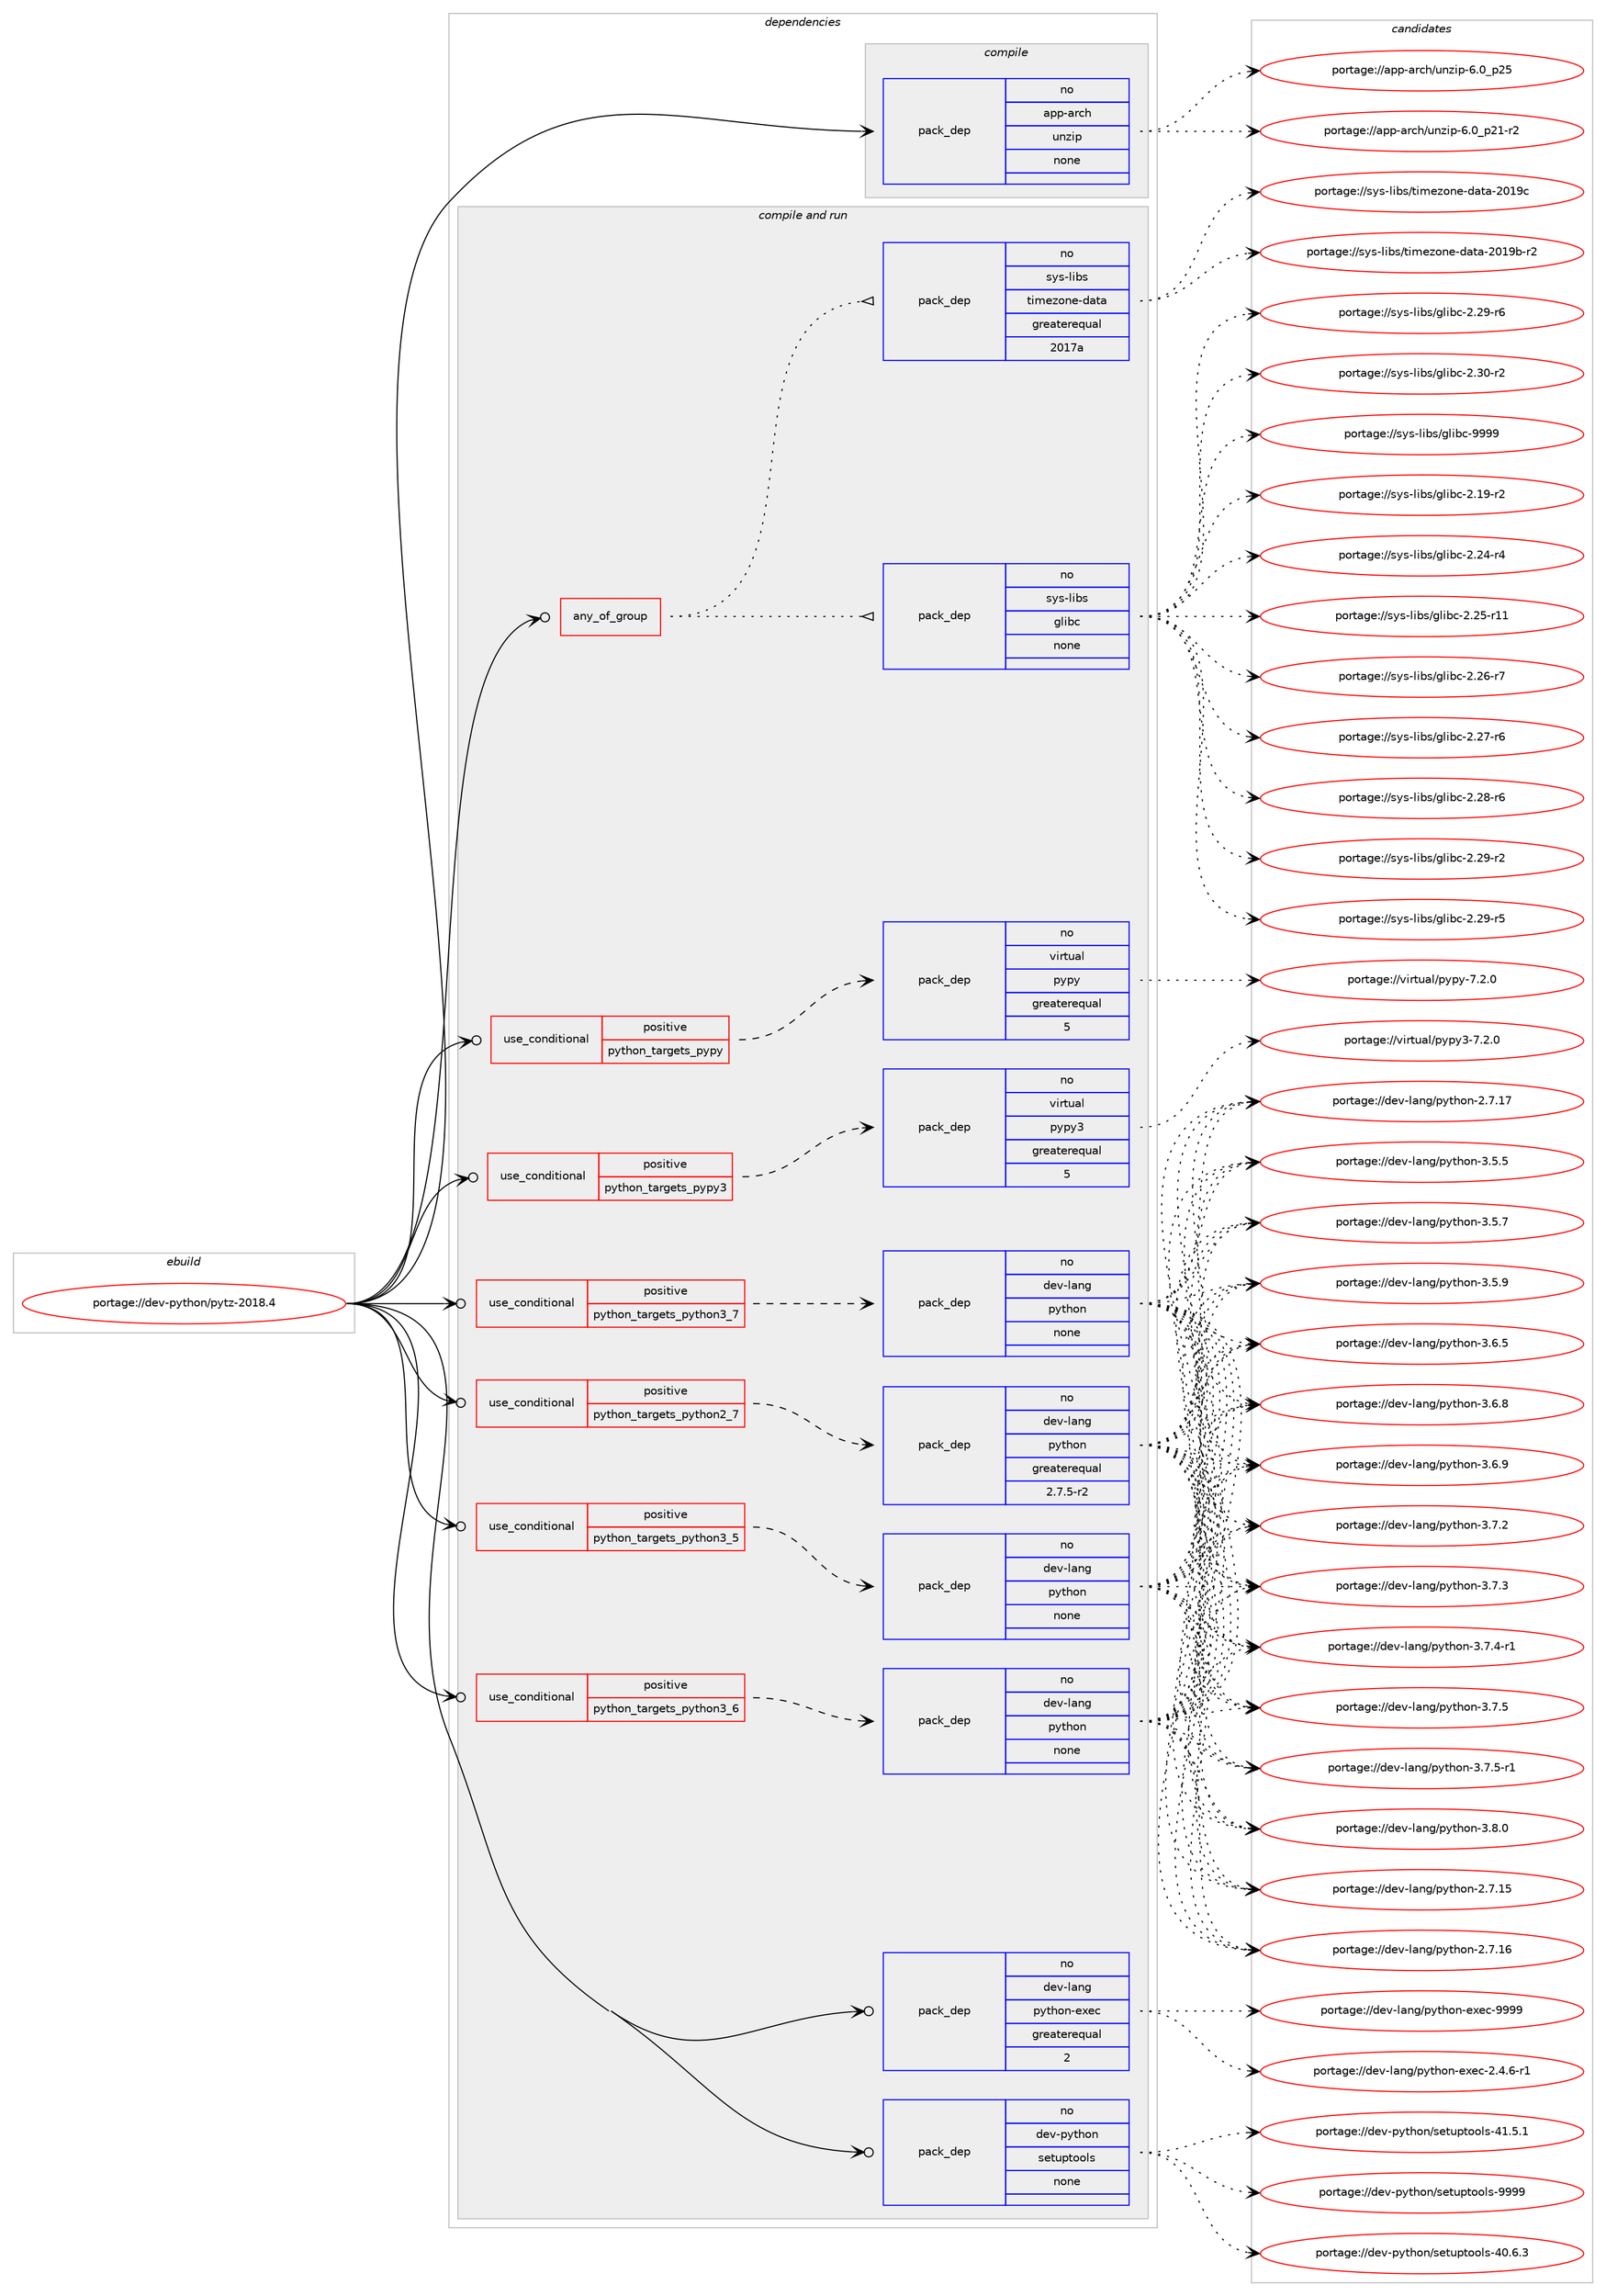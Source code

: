 digraph prolog {

# *************
# Graph options
# *************

newrank=true;
concentrate=true;
compound=true;
graph [rankdir=LR,fontname=Helvetica,fontsize=10,ranksep=1.5];#, ranksep=2.5, nodesep=0.2];
edge  [arrowhead=vee];
node  [fontname=Helvetica,fontsize=10];

# **********
# The ebuild
# **********

subgraph cluster_leftcol {
color=gray;
rank=same;
label=<<i>ebuild</i>>;
id [label="portage://dev-python/pytz-2018.4", color=red, width=4, href="../dev-python/pytz-2018.4.svg"];
}

# ****************
# The dependencies
# ****************

subgraph cluster_midcol {
color=gray;
label=<<i>dependencies</i>>;
subgraph cluster_compile {
fillcolor="#eeeeee";
style=filled;
label=<<i>compile</i>>;
subgraph pack127893 {
dependency168722 [label=<<TABLE BORDER="0" CELLBORDER="1" CELLSPACING="0" CELLPADDING="4" WIDTH="220"><TR><TD ROWSPAN="6" CELLPADDING="30">pack_dep</TD></TR><TR><TD WIDTH="110">no</TD></TR><TR><TD>app-arch</TD></TR><TR><TD>unzip</TD></TR><TR><TD>none</TD></TR><TR><TD></TD></TR></TABLE>>, shape=none, color=blue];
}
id:e -> dependency168722:w [weight=20,style="solid",arrowhead="vee"];
}
subgraph cluster_compileandrun {
fillcolor="#eeeeee";
style=filled;
label=<<i>compile and run</i>>;
subgraph any3324 {
dependency168723 [label=<<TABLE BORDER="0" CELLBORDER="1" CELLSPACING="0" CELLPADDING="4"><TR><TD CELLPADDING="10">any_of_group</TD></TR></TABLE>>, shape=none, color=red];subgraph pack127894 {
dependency168724 [label=<<TABLE BORDER="0" CELLBORDER="1" CELLSPACING="0" CELLPADDING="4" WIDTH="220"><TR><TD ROWSPAN="6" CELLPADDING="30">pack_dep</TD></TR><TR><TD WIDTH="110">no</TD></TR><TR><TD>sys-libs</TD></TR><TR><TD>timezone-data</TD></TR><TR><TD>greaterequal</TD></TR><TR><TD>2017a</TD></TR></TABLE>>, shape=none, color=blue];
}
dependency168723:e -> dependency168724:w [weight=20,style="dotted",arrowhead="oinv"];
subgraph pack127895 {
dependency168725 [label=<<TABLE BORDER="0" CELLBORDER="1" CELLSPACING="0" CELLPADDING="4" WIDTH="220"><TR><TD ROWSPAN="6" CELLPADDING="30">pack_dep</TD></TR><TR><TD WIDTH="110">no</TD></TR><TR><TD>sys-libs</TD></TR><TR><TD>glibc</TD></TR><TR><TD>none</TD></TR><TR><TD></TD></TR></TABLE>>, shape=none, color=blue];
}
dependency168723:e -> dependency168725:w [weight=20,style="dotted",arrowhead="oinv"];
}
id:e -> dependency168723:w [weight=20,style="solid",arrowhead="odotvee"];
subgraph cond37433 {
dependency168726 [label=<<TABLE BORDER="0" CELLBORDER="1" CELLSPACING="0" CELLPADDING="4"><TR><TD ROWSPAN="3" CELLPADDING="10">use_conditional</TD></TR><TR><TD>positive</TD></TR><TR><TD>python_targets_pypy</TD></TR></TABLE>>, shape=none, color=red];
subgraph pack127896 {
dependency168727 [label=<<TABLE BORDER="0" CELLBORDER="1" CELLSPACING="0" CELLPADDING="4" WIDTH="220"><TR><TD ROWSPAN="6" CELLPADDING="30">pack_dep</TD></TR><TR><TD WIDTH="110">no</TD></TR><TR><TD>virtual</TD></TR><TR><TD>pypy</TD></TR><TR><TD>greaterequal</TD></TR><TR><TD>5</TD></TR></TABLE>>, shape=none, color=blue];
}
dependency168726:e -> dependency168727:w [weight=20,style="dashed",arrowhead="vee"];
}
id:e -> dependency168726:w [weight=20,style="solid",arrowhead="odotvee"];
subgraph cond37434 {
dependency168728 [label=<<TABLE BORDER="0" CELLBORDER="1" CELLSPACING="0" CELLPADDING="4"><TR><TD ROWSPAN="3" CELLPADDING="10">use_conditional</TD></TR><TR><TD>positive</TD></TR><TR><TD>python_targets_pypy3</TD></TR></TABLE>>, shape=none, color=red];
subgraph pack127897 {
dependency168729 [label=<<TABLE BORDER="0" CELLBORDER="1" CELLSPACING="0" CELLPADDING="4" WIDTH="220"><TR><TD ROWSPAN="6" CELLPADDING="30">pack_dep</TD></TR><TR><TD WIDTH="110">no</TD></TR><TR><TD>virtual</TD></TR><TR><TD>pypy3</TD></TR><TR><TD>greaterequal</TD></TR><TR><TD>5</TD></TR></TABLE>>, shape=none, color=blue];
}
dependency168728:e -> dependency168729:w [weight=20,style="dashed",arrowhead="vee"];
}
id:e -> dependency168728:w [weight=20,style="solid",arrowhead="odotvee"];
subgraph cond37435 {
dependency168730 [label=<<TABLE BORDER="0" CELLBORDER="1" CELLSPACING="0" CELLPADDING="4"><TR><TD ROWSPAN="3" CELLPADDING="10">use_conditional</TD></TR><TR><TD>positive</TD></TR><TR><TD>python_targets_python2_7</TD></TR></TABLE>>, shape=none, color=red];
subgraph pack127898 {
dependency168731 [label=<<TABLE BORDER="0" CELLBORDER="1" CELLSPACING="0" CELLPADDING="4" WIDTH="220"><TR><TD ROWSPAN="6" CELLPADDING="30">pack_dep</TD></TR><TR><TD WIDTH="110">no</TD></TR><TR><TD>dev-lang</TD></TR><TR><TD>python</TD></TR><TR><TD>greaterequal</TD></TR><TR><TD>2.7.5-r2</TD></TR></TABLE>>, shape=none, color=blue];
}
dependency168730:e -> dependency168731:w [weight=20,style="dashed",arrowhead="vee"];
}
id:e -> dependency168730:w [weight=20,style="solid",arrowhead="odotvee"];
subgraph cond37436 {
dependency168732 [label=<<TABLE BORDER="0" CELLBORDER="1" CELLSPACING="0" CELLPADDING="4"><TR><TD ROWSPAN="3" CELLPADDING="10">use_conditional</TD></TR><TR><TD>positive</TD></TR><TR><TD>python_targets_python3_5</TD></TR></TABLE>>, shape=none, color=red];
subgraph pack127899 {
dependency168733 [label=<<TABLE BORDER="0" CELLBORDER="1" CELLSPACING="0" CELLPADDING="4" WIDTH="220"><TR><TD ROWSPAN="6" CELLPADDING="30">pack_dep</TD></TR><TR><TD WIDTH="110">no</TD></TR><TR><TD>dev-lang</TD></TR><TR><TD>python</TD></TR><TR><TD>none</TD></TR><TR><TD></TD></TR></TABLE>>, shape=none, color=blue];
}
dependency168732:e -> dependency168733:w [weight=20,style="dashed",arrowhead="vee"];
}
id:e -> dependency168732:w [weight=20,style="solid",arrowhead="odotvee"];
subgraph cond37437 {
dependency168734 [label=<<TABLE BORDER="0" CELLBORDER="1" CELLSPACING="0" CELLPADDING="4"><TR><TD ROWSPAN="3" CELLPADDING="10">use_conditional</TD></TR><TR><TD>positive</TD></TR><TR><TD>python_targets_python3_6</TD></TR></TABLE>>, shape=none, color=red];
subgraph pack127900 {
dependency168735 [label=<<TABLE BORDER="0" CELLBORDER="1" CELLSPACING="0" CELLPADDING="4" WIDTH="220"><TR><TD ROWSPAN="6" CELLPADDING="30">pack_dep</TD></TR><TR><TD WIDTH="110">no</TD></TR><TR><TD>dev-lang</TD></TR><TR><TD>python</TD></TR><TR><TD>none</TD></TR><TR><TD></TD></TR></TABLE>>, shape=none, color=blue];
}
dependency168734:e -> dependency168735:w [weight=20,style="dashed",arrowhead="vee"];
}
id:e -> dependency168734:w [weight=20,style="solid",arrowhead="odotvee"];
subgraph cond37438 {
dependency168736 [label=<<TABLE BORDER="0" CELLBORDER="1" CELLSPACING="0" CELLPADDING="4"><TR><TD ROWSPAN="3" CELLPADDING="10">use_conditional</TD></TR><TR><TD>positive</TD></TR><TR><TD>python_targets_python3_7</TD></TR></TABLE>>, shape=none, color=red];
subgraph pack127901 {
dependency168737 [label=<<TABLE BORDER="0" CELLBORDER="1" CELLSPACING="0" CELLPADDING="4" WIDTH="220"><TR><TD ROWSPAN="6" CELLPADDING="30">pack_dep</TD></TR><TR><TD WIDTH="110">no</TD></TR><TR><TD>dev-lang</TD></TR><TR><TD>python</TD></TR><TR><TD>none</TD></TR><TR><TD></TD></TR></TABLE>>, shape=none, color=blue];
}
dependency168736:e -> dependency168737:w [weight=20,style="dashed",arrowhead="vee"];
}
id:e -> dependency168736:w [weight=20,style="solid",arrowhead="odotvee"];
subgraph pack127902 {
dependency168738 [label=<<TABLE BORDER="0" CELLBORDER="1" CELLSPACING="0" CELLPADDING="4" WIDTH="220"><TR><TD ROWSPAN="6" CELLPADDING="30">pack_dep</TD></TR><TR><TD WIDTH="110">no</TD></TR><TR><TD>dev-lang</TD></TR><TR><TD>python-exec</TD></TR><TR><TD>greaterequal</TD></TR><TR><TD>2</TD></TR></TABLE>>, shape=none, color=blue];
}
id:e -> dependency168738:w [weight=20,style="solid",arrowhead="odotvee"];
subgraph pack127903 {
dependency168739 [label=<<TABLE BORDER="0" CELLBORDER="1" CELLSPACING="0" CELLPADDING="4" WIDTH="220"><TR><TD ROWSPAN="6" CELLPADDING="30">pack_dep</TD></TR><TR><TD WIDTH="110">no</TD></TR><TR><TD>dev-python</TD></TR><TR><TD>setuptools</TD></TR><TR><TD>none</TD></TR><TR><TD></TD></TR></TABLE>>, shape=none, color=blue];
}
id:e -> dependency168739:w [weight=20,style="solid",arrowhead="odotvee"];
}
subgraph cluster_run {
fillcolor="#eeeeee";
style=filled;
label=<<i>run</i>>;
}
}

# **************
# The candidates
# **************

subgraph cluster_choices {
rank=same;
color=gray;
label=<<i>candidates</i>>;

subgraph choice127893 {
color=black;
nodesep=1;
choiceportage9711211245971149910447117110122105112455446489511250494511450 [label="portage://app-arch/unzip-6.0_p21-r2", color=red, width=4,href="../app-arch/unzip-6.0_p21-r2.svg"];
choiceportage971121124597114991044711711012210511245544648951125053 [label="portage://app-arch/unzip-6.0_p25", color=red, width=4,href="../app-arch/unzip-6.0_p25.svg"];
dependency168722:e -> choiceportage9711211245971149910447117110122105112455446489511250494511450:w [style=dotted,weight="100"];
dependency168722:e -> choiceportage971121124597114991044711711012210511245544648951125053:w [style=dotted,weight="100"];
}
subgraph choice127894 {
color=black;
nodesep=1;
choiceportage1151211154510810598115471161051091011221111101014510097116974550484957984511450 [label="portage://sys-libs/timezone-data-2019b-r2", color=red, width=4,href="../sys-libs/timezone-data-2019b-r2.svg"];
choiceportage115121115451081059811547116105109101122111110101451009711697455048495799 [label="portage://sys-libs/timezone-data-2019c", color=red, width=4,href="../sys-libs/timezone-data-2019c.svg"];
dependency168724:e -> choiceportage1151211154510810598115471161051091011221111101014510097116974550484957984511450:w [style=dotted,weight="100"];
dependency168724:e -> choiceportage115121115451081059811547116105109101122111110101451009711697455048495799:w [style=dotted,weight="100"];
}
subgraph choice127895 {
color=black;
nodesep=1;
choiceportage115121115451081059811547103108105989945504649574511450 [label="portage://sys-libs/glibc-2.19-r2", color=red, width=4,href="../sys-libs/glibc-2.19-r2.svg"];
choiceportage115121115451081059811547103108105989945504650524511452 [label="portage://sys-libs/glibc-2.24-r4", color=red, width=4,href="../sys-libs/glibc-2.24-r4.svg"];
choiceportage11512111545108105981154710310810598994550465053451144949 [label="portage://sys-libs/glibc-2.25-r11", color=red, width=4,href="../sys-libs/glibc-2.25-r11.svg"];
choiceportage115121115451081059811547103108105989945504650544511455 [label="portage://sys-libs/glibc-2.26-r7", color=red, width=4,href="../sys-libs/glibc-2.26-r7.svg"];
choiceportage115121115451081059811547103108105989945504650554511454 [label="portage://sys-libs/glibc-2.27-r6", color=red, width=4,href="../sys-libs/glibc-2.27-r6.svg"];
choiceportage115121115451081059811547103108105989945504650564511454 [label="portage://sys-libs/glibc-2.28-r6", color=red, width=4,href="../sys-libs/glibc-2.28-r6.svg"];
choiceportage115121115451081059811547103108105989945504650574511450 [label="portage://sys-libs/glibc-2.29-r2", color=red, width=4,href="../sys-libs/glibc-2.29-r2.svg"];
choiceportage115121115451081059811547103108105989945504650574511453 [label="portage://sys-libs/glibc-2.29-r5", color=red, width=4,href="../sys-libs/glibc-2.29-r5.svg"];
choiceportage115121115451081059811547103108105989945504650574511454 [label="portage://sys-libs/glibc-2.29-r6", color=red, width=4,href="../sys-libs/glibc-2.29-r6.svg"];
choiceportage115121115451081059811547103108105989945504651484511450 [label="portage://sys-libs/glibc-2.30-r2", color=red, width=4,href="../sys-libs/glibc-2.30-r2.svg"];
choiceportage11512111545108105981154710310810598994557575757 [label="portage://sys-libs/glibc-9999", color=red, width=4,href="../sys-libs/glibc-9999.svg"];
dependency168725:e -> choiceportage115121115451081059811547103108105989945504649574511450:w [style=dotted,weight="100"];
dependency168725:e -> choiceportage115121115451081059811547103108105989945504650524511452:w [style=dotted,weight="100"];
dependency168725:e -> choiceportage11512111545108105981154710310810598994550465053451144949:w [style=dotted,weight="100"];
dependency168725:e -> choiceportage115121115451081059811547103108105989945504650544511455:w [style=dotted,weight="100"];
dependency168725:e -> choiceportage115121115451081059811547103108105989945504650554511454:w [style=dotted,weight="100"];
dependency168725:e -> choiceportage115121115451081059811547103108105989945504650564511454:w [style=dotted,weight="100"];
dependency168725:e -> choiceportage115121115451081059811547103108105989945504650574511450:w [style=dotted,weight="100"];
dependency168725:e -> choiceportage115121115451081059811547103108105989945504650574511453:w [style=dotted,weight="100"];
dependency168725:e -> choiceportage115121115451081059811547103108105989945504650574511454:w [style=dotted,weight="100"];
dependency168725:e -> choiceportage115121115451081059811547103108105989945504651484511450:w [style=dotted,weight="100"];
dependency168725:e -> choiceportage11512111545108105981154710310810598994557575757:w [style=dotted,weight="100"];
}
subgraph choice127896 {
color=black;
nodesep=1;
choiceportage1181051141161179710847112121112121455546504648 [label="portage://virtual/pypy-7.2.0", color=red, width=4,href="../virtual/pypy-7.2.0.svg"];
dependency168727:e -> choiceportage1181051141161179710847112121112121455546504648:w [style=dotted,weight="100"];
}
subgraph choice127897 {
color=black;
nodesep=1;
choiceportage118105114116117971084711212111212151455546504648 [label="portage://virtual/pypy3-7.2.0", color=red, width=4,href="../virtual/pypy3-7.2.0.svg"];
dependency168729:e -> choiceportage118105114116117971084711212111212151455546504648:w [style=dotted,weight="100"];
}
subgraph choice127898 {
color=black;
nodesep=1;
choiceportage10010111845108971101034711212111610411111045504655464953 [label="portage://dev-lang/python-2.7.15", color=red, width=4,href="../dev-lang/python-2.7.15.svg"];
choiceportage10010111845108971101034711212111610411111045504655464954 [label="portage://dev-lang/python-2.7.16", color=red, width=4,href="../dev-lang/python-2.7.16.svg"];
choiceportage10010111845108971101034711212111610411111045504655464955 [label="portage://dev-lang/python-2.7.17", color=red, width=4,href="../dev-lang/python-2.7.17.svg"];
choiceportage100101118451089711010347112121116104111110455146534653 [label="portage://dev-lang/python-3.5.5", color=red, width=4,href="../dev-lang/python-3.5.5.svg"];
choiceportage100101118451089711010347112121116104111110455146534655 [label="portage://dev-lang/python-3.5.7", color=red, width=4,href="../dev-lang/python-3.5.7.svg"];
choiceportage100101118451089711010347112121116104111110455146534657 [label="portage://dev-lang/python-3.5.9", color=red, width=4,href="../dev-lang/python-3.5.9.svg"];
choiceportage100101118451089711010347112121116104111110455146544653 [label="portage://dev-lang/python-3.6.5", color=red, width=4,href="../dev-lang/python-3.6.5.svg"];
choiceportage100101118451089711010347112121116104111110455146544656 [label="portage://dev-lang/python-3.6.8", color=red, width=4,href="../dev-lang/python-3.6.8.svg"];
choiceportage100101118451089711010347112121116104111110455146544657 [label="portage://dev-lang/python-3.6.9", color=red, width=4,href="../dev-lang/python-3.6.9.svg"];
choiceportage100101118451089711010347112121116104111110455146554650 [label="portage://dev-lang/python-3.7.2", color=red, width=4,href="../dev-lang/python-3.7.2.svg"];
choiceportage100101118451089711010347112121116104111110455146554651 [label="portage://dev-lang/python-3.7.3", color=red, width=4,href="../dev-lang/python-3.7.3.svg"];
choiceportage1001011184510897110103471121211161041111104551465546524511449 [label="portage://dev-lang/python-3.7.4-r1", color=red, width=4,href="../dev-lang/python-3.7.4-r1.svg"];
choiceportage100101118451089711010347112121116104111110455146554653 [label="portage://dev-lang/python-3.7.5", color=red, width=4,href="../dev-lang/python-3.7.5.svg"];
choiceportage1001011184510897110103471121211161041111104551465546534511449 [label="portage://dev-lang/python-3.7.5-r1", color=red, width=4,href="../dev-lang/python-3.7.5-r1.svg"];
choiceportage100101118451089711010347112121116104111110455146564648 [label="portage://dev-lang/python-3.8.0", color=red, width=4,href="../dev-lang/python-3.8.0.svg"];
dependency168731:e -> choiceportage10010111845108971101034711212111610411111045504655464953:w [style=dotted,weight="100"];
dependency168731:e -> choiceportage10010111845108971101034711212111610411111045504655464954:w [style=dotted,weight="100"];
dependency168731:e -> choiceportage10010111845108971101034711212111610411111045504655464955:w [style=dotted,weight="100"];
dependency168731:e -> choiceportage100101118451089711010347112121116104111110455146534653:w [style=dotted,weight="100"];
dependency168731:e -> choiceportage100101118451089711010347112121116104111110455146534655:w [style=dotted,weight="100"];
dependency168731:e -> choiceportage100101118451089711010347112121116104111110455146534657:w [style=dotted,weight="100"];
dependency168731:e -> choiceportage100101118451089711010347112121116104111110455146544653:w [style=dotted,weight="100"];
dependency168731:e -> choiceportage100101118451089711010347112121116104111110455146544656:w [style=dotted,weight="100"];
dependency168731:e -> choiceportage100101118451089711010347112121116104111110455146544657:w [style=dotted,weight="100"];
dependency168731:e -> choiceportage100101118451089711010347112121116104111110455146554650:w [style=dotted,weight="100"];
dependency168731:e -> choiceportage100101118451089711010347112121116104111110455146554651:w [style=dotted,weight="100"];
dependency168731:e -> choiceportage1001011184510897110103471121211161041111104551465546524511449:w [style=dotted,weight="100"];
dependency168731:e -> choiceportage100101118451089711010347112121116104111110455146554653:w [style=dotted,weight="100"];
dependency168731:e -> choiceportage1001011184510897110103471121211161041111104551465546534511449:w [style=dotted,weight="100"];
dependency168731:e -> choiceportage100101118451089711010347112121116104111110455146564648:w [style=dotted,weight="100"];
}
subgraph choice127899 {
color=black;
nodesep=1;
choiceportage10010111845108971101034711212111610411111045504655464953 [label="portage://dev-lang/python-2.7.15", color=red, width=4,href="../dev-lang/python-2.7.15.svg"];
choiceportage10010111845108971101034711212111610411111045504655464954 [label="portage://dev-lang/python-2.7.16", color=red, width=4,href="../dev-lang/python-2.7.16.svg"];
choiceportage10010111845108971101034711212111610411111045504655464955 [label="portage://dev-lang/python-2.7.17", color=red, width=4,href="../dev-lang/python-2.7.17.svg"];
choiceportage100101118451089711010347112121116104111110455146534653 [label="portage://dev-lang/python-3.5.5", color=red, width=4,href="../dev-lang/python-3.5.5.svg"];
choiceportage100101118451089711010347112121116104111110455146534655 [label="portage://dev-lang/python-3.5.7", color=red, width=4,href="../dev-lang/python-3.5.7.svg"];
choiceportage100101118451089711010347112121116104111110455146534657 [label="portage://dev-lang/python-3.5.9", color=red, width=4,href="../dev-lang/python-3.5.9.svg"];
choiceportage100101118451089711010347112121116104111110455146544653 [label="portage://dev-lang/python-3.6.5", color=red, width=4,href="../dev-lang/python-3.6.5.svg"];
choiceportage100101118451089711010347112121116104111110455146544656 [label="portage://dev-lang/python-3.6.8", color=red, width=4,href="../dev-lang/python-3.6.8.svg"];
choiceportage100101118451089711010347112121116104111110455146544657 [label="portage://dev-lang/python-3.6.9", color=red, width=4,href="../dev-lang/python-3.6.9.svg"];
choiceportage100101118451089711010347112121116104111110455146554650 [label="portage://dev-lang/python-3.7.2", color=red, width=4,href="../dev-lang/python-3.7.2.svg"];
choiceportage100101118451089711010347112121116104111110455146554651 [label="portage://dev-lang/python-3.7.3", color=red, width=4,href="../dev-lang/python-3.7.3.svg"];
choiceportage1001011184510897110103471121211161041111104551465546524511449 [label="portage://dev-lang/python-3.7.4-r1", color=red, width=4,href="../dev-lang/python-3.7.4-r1.svg"];
choiceportage100101118451089711010347112121116104111110455146554653 [label="portage://dev-lang/python-3.7.5", color=red, width=4,href="../dev-lang/python-3.7.5.svg"];
choiceportage1001011184510897110103471121211161041111104551465546534511449 [label="portage://dev-lang/python-3.7.5-r1", color=red, width=4,href="../dev-lang/python-3.7.5-r1.svg"];
choiceportage100101118451089711010347112121116104111110455146564648 [label="portage://dev-lang/python-3.8.0", color=red, width=4,href="../dev-lang/python-3.8.0.svg"];
dependency168733:e -> choiceportage10010111845108971101034711212111610411111045504655464953:w [style=dotted,weight="100"];
dependency168733:e -> choiceportage10010111845108971101034711212111610411111045504655464954:w [style=dotted,weight="100"];
dependency168733:e -> choiceportage10010111845108971101034711212111610411111045504655464955:w [style=dotted,weight="100"];
dependency168733:e -> choiceportage100101118451089711010347112121116104111110455146534653:w [style=dotted,weight="100"];
dependency168733:e -> choiceportage100101118451089711010347112121116104111110455146534655:w [style=dotted,weight="100"];
dependency168733:e -> choiceportage100101118451089711010347112121116104111110455146534657:w [style=dotted,weight="100"];
dependency168733:e -> choiceportage100101118451089711010347112121116104111110455146544653:w [style=dotted,weight="100"];
dependency168733:e -> choiceportage100101118451089711010347112121116104111110455146544656:w [style=dotted,weight="100"];
dependency168733:e -> choiceportage100101118451089711010347112121116104111110455146544657:w [style=dotted,weight="100"];
dependency168733:e -> choiceportage100101118451089711010347112121116104111110455146554650:w [style=dotted,weight="100"];
dependency168733:e -> choiceportage100101118451089711010347112121116104111110455146554651:w [style=dotted,weight="100"];
dependency168733:e -> choiceportage1001011184510897110103471121211161041111104551465546524511449:w [style=dotted,weight="100"];
dependency168733:e -> choiceportage100101118451089711010347112121116104111110455146554653:w [style=dotted,weight="100"];
dependency168733:e -> choiceportage1001011184510897110103471121211161041111104551465546534511449:w [style=dotted,weight="100"];
dependency168733:e -> choiceportage100101118451089711010347112121116104111110455146564648:w [style=dotted,weight="100"];
}
subgraph choice127900 {
color=black;
nodesep=1;
choiceportage10010111845108971101034711212111610411111045504655464953 [label="portage://dev-lang/python-2.7.15", color=red, width=4,href="../dev-lang/python-2.7.15.svg"];
choiceportage10010111845108971101034711212111610411111045504655464954 [label="portage://dev-lang/python-2.7.16", color=red, width=4,href="../dev-lang/python-2.7.16.svg"];
choiceportage10010111845108971101034711212111610411111045504655464955 [label="portage://dev-lang/python-2.7.17", color=red, width=4,href="../dev-lang/python-2.7.17.svg"];
choiceportage100101118451089711010347112121116104111110455146534653 [label="portage://dev-lang/python-3.5.5", color=red, width=4,href="../dev-lang/python-3.5.5.svg"];
choiceportage100101118451089711010347112121116104111110455146534655 [label="portage://dev-lang/python-3.5.7", color=red, width=4,href="../dev-lang/python-3.5.7.svg"];
choiceportage100101118451089711010347112121116104111110455146534657 [label="portage://dev-lang/python-3.5.9", color=red, width=4,href="../dev-lang/python-3.5.9.svg"];
choiceportage100101118451089711010347112121116104111110455146544653 [label="portage://dev-lang/python-3.6.5", color=red, width=4,href="../dev-lang/python-3.6.5.svg"];
choiceportage100101118451089711010347112121116104111110455146544656 [label="portage://dev-lang/python-3.6.8", color=red, width=4,href="../dev-lang/python-3.6.8.svg"];
choiceportage100101118451089711010347112121116104111110455146544657 [label="portage://dev-lang/python-3.6.9", color=red, width=4,href="../dev-lang/python-3.6.9.svg"];
choiceportage100101118451089711010347112121116104111110455146554650 [label="portage://dev-lang/python-3.7.2", color=red, width=4,href="../dev-lang/python-3.7.2.svg"];
choiceportage100101118451089711010347112121116104111110455146554651 [label="portage://dev-lang/python-3.7.3", color=red, width=4,href="../dev-lang/python-3.7.3.svg"];
choiceportage1001011184510897110103471121211161041111104551465546524511449 [label="portage://dev-lang/python-3.7.4-r1", color=red, width=4,href="../dev-lang/python-3.7.4-r1.svg"];
choiceportage100101118451089711010347112121116104111110455146554653 [label="portage://dev-lang/python-3.7.5", color=red, width=4,href="../dev-lang/python-3.7.5.svg"];
choiceportage1001011184510897110103471121211161041111104551465546534511449 [label="portage://dev-lang/python-3.7.5-r1", color=red, width=4,href="../dev-lang/python-3.7.5-r1.svg"];
choiceportage100101118451089711010347112121116104111110455146564648 [label="portage://dev-lang/python-3.8.0", color=red, width=4,href="../dev-lang/python-3.8.0.svg"];
dependency168735:e -> choiceportage10010111845108971101034711212111610411111045504655464953:w [style=dotted,weight="100"];
dependency168735:e -> choiceportage10010111845108971101034711212111610411111045504655464954:w [style=dotted,weight="100"];
dependency168735:e -> choiceportage10010111845108971101034711212111610411111045504655464955:w [style=dotted,weight="100"];
dependency168735:e -> choiceportage100101118451089711010347112121116104111110455146534653:w [style=dotted,weight="100"];
dependency168735:e -> choiceportage100101118451089711010347112121116104111110455146534655:w [style=dotted,weight="100"];
dependency168735:e -> choiceportage100101118451089711010347112121116104111110455146534657:w [style=dotted,weight="100"];
dependency168735:e -> choiceportage100101118451089711010347112121116104111110455146544653:w [style=dotted,weight="100"];
dependency168735:e -> choiceportage100101118451089711010347112121116104111110455146544656:w [style=dotted,weight="100"];
dependency168735:e -> choiceportage100101118451089711010347112121116104111110455146544657:w [style=dotted,weight="100"];
dependency168735:e -> choiceportage100101118451089711010347112121116104111110455146554650:w [style=dotted,weight="100"];
dependency168735:e -> choiceportage100101118451089711010347112121116104111110455146554651:w [style=dotted,weight="100"];
dependency168735:e -> choiceportage1001011184510897110103471121211161041111104551465546524511449:w [style=dotted,weight="100"];
dependency168735:e -> choiceportage100101118451089711010347112121116104111110455146554653:w [style=dotted,weight="100"];
dependency168735:e -> choiceportage1001011184510897110103471121211161041111104551465546534511449:w [style=dotted,weight="100"];
dependency168735:e -> choiceportage100101118451089711010347112121116104111110455146564648:w [style=dotted,weight="100"];
}
subgraph choice127901 {
color=black;
nodesep=1;
choiceportage10010111845108971101034711212111610411111045504655464953 [label="portage://dev-lang/python-2.7.15", color=red, width=4,href="../dev-lang/python-2.7.15.svg"];
choiceportage10010111845108971101034711212111610411111045504655464954 [label="portage://dev-lang/python-2.7.16", color=red, width=4,href="../dev-lang/python-2.7.16.svg"];
choiceportage10010111845108971101034711212111610411111045504655464955 [label="portage://dev-lang/python-2.7.17", color=red, width=4,href="../dev-lang/python-2.7.17.svg"];
choiceportage100101118451089711010347112121116104111110455146534653 [label="portage://dev-lang/python-3.5.5", color=red, width=4,href="../dev-lang/python-3.5.5.svg"];
choiceportage100101118451089711010347112121116104111110455146534655 [label="portage://dev-lang/python-3.5.7", color=red, width=4,href="../dev-lang/python-3.5.7.svg"];
choiceportage100101118451089711010347112121116104111110455146534657 [label="portage://dev-lang/python-3.5.9", color=red, width=4,href="../dev-lang/python-3.5.9.svg"];
choiceportage100101118451089711010347112121116104111110455146544653 [label="portage://dev-lang/python-3.6.5", color=red, width=4,href="../dev-lang/python-3.6.5.svg"];
choiceportage100101118451089711010347112121116104111110455146544656 [label="portage://dev-lang/python-3.6.8", color=red, width=4,href="../dev-lang/python-3.6.8.svg"];
choiceportage100101118451089711010347112121116104111110455146544657 [label="portage://dev-lang/python-3.6.9", color=red, width=4,href="../dev-lang/python-3.6.9.svg"];
choiceportage100101118451089711010347112121116104111110455146554650 [label="portage://dev-lang/python-3.7.2", color=red, width=4,href="../dev-lang/python-3.7.2.svg"];
choiceportage100101118451089711010347112121116104111110455146554651 [label="portage://dev-lang/python-3.7.3", color=red, width=4,href="../dev-lang/python-3.7.3.svg"];
choiceportage1001011184510897110103471121211161041111104551465546524511449 [label="portage://dev-lang/python-3.7.4-r1", color=red, width=4,href="../dev-lang/python-3.7.4-r1.svg"];
choiceportage100101118451089711010347112121116104111110455146554653 [label="portage://dev-lang/python-3.7.5", color=red, width=4,href="../dev-lang/python-3.7.5.svg"];
choiceportage1001011184510897110103471121211161041111104551465546534511449 [label="portage://dev-lang/python-3.7.5-r1", color=red, width=4,href="../dev-lang/python-3.7.5-r1.svg"];
choiceportage100101118451089711010347112121116104111110455146564648 [label="portage://dev-lang/python-3.8.0", color=red, width=4,href="../dev-lang/python-3.8.0.svg"];
dependency168737:e -> choiceportage10010111845108971101034711212111610411111045504655464953:w [style=dotted,weight="100"];
dependency168737:e -> choiceportage10010111845108971101034711212111610411111045504655464954:w [style=dotted,weight="100"];
dependency168737:e -> choiceportage10010111845108971101034711212111610411111045504655464955:w [style=dotted,weight="100"];
dependency168737:e -> choiceportage100101118451089711010347112121116104111110455146534653:w [style=dotted,weight="100"];
dependency168737:e -> choiceportage100101118451089711010347112121116104111110455146534655:w [style=dotted,weight="100"];
dependency168737:e -> choiceportage100101118451089711010347112121116104111110455146534657:w [style=dotted,weight="100"];
dependency168737:e -> choiceportage100101118451089711010347112121116104111110455146544653:w [style=dotted,weight="100"];
dependency168737:e -> choiceportage100101118451089711010347112121116104111110455146544656:w [style=dotted,weight="100"];
dependency168737:e -> choiceportage100101118451089711010347112121116104111110455146544657:w [style=dotted,weight="100"];
dependency168737:e -> choiceportage100101118451089711010347112121116104111110455146554650:w [style=dotted,weight="100"];
dependency168737:e -> choiceportage100101118451089711010347112121116104111110455146554651:w [style=dotted,weight="100"];
dependency168737:e -> choiceportage1001011184510897110103471121211161041111104551465546524511449:w [style=dotted,weight="100"];
dependency168737:e -> choiceportage100101118451089711010347112121116104111110455146554653:w [style=dotted,weight="100"];
dependency168737:e -> choiceportage1001011184510897110103471121211161041111104551465546534511449:w [style=dotted,weight="100"];
dependency168737:e -> choiceportage100101118451089711010347112121116104111110455146564648:w [style=dotted,weight="100"];
}
subgraph choice127902 {
color=black;
nodesep=1;
choiceportage10010111845108971101034711212111610411111045101120101994550465246544511449 [label="portage://dev-lang/python-exec-2.4.6-r1", color=red, width=4,href="../dev-lang/python-exec-2.4.6-r1.svg"];
choiceportage10010111845108971101034711212111610411111045101120101994557575757 [label="portage://dev-lang/python-exec-9999", color=red, width=4,href="../dev-lang/python-exec-9999.svg"];
dependency168738:e -> choiceportage10010111845108971101034711212111610411111045101120101994550465246544511449:w [style=dotted,weight="100"];
dependency168738:e -> choiceportage10010111845108971101034711212111610411111045101120101994557575757:w [style=dotted,weight="100"];
}
subgraph choice127903 {
color=black;
nodesep=1;
choiceportage100101118451121211161041111104711510111611711211611111110811545524846544651 [label="portage://dev-python/setuptools-40.6.3", color=red, width=4,href="../dev-python/setuptools-40.6.3.svg"];
choiceportage100101118451121211161041111104711510111611711211611111110811545524946534649 [label="portage://dev-python/setuptools-41.5.1", color=red, width=4,href="../dev-python/setuptools-41.5.1.svg"];
choiceportage10010111845112121116104111110471151011161171121161111111081154557575757 [label="portage://dev-python/setuptools-9999", color=red, width=4,href="../dev-python/setuptools-9999.svg"];
dependency168739:e -> choiceportage100101118451121211161041111104711510111611711211611111110811545524846544651:w [style=dotted,weight="100"];
dependency168739:e -> choiceportage100101118451121211161041111104711510111611711211611111110811545524946534649:w [style=dotted,weight="100"];
dependency168739:e -> choiceportage10010111845112121116104111110471151011161171121161111111081154557575757:w [style=dotted,weight="100"];
}
}

}
